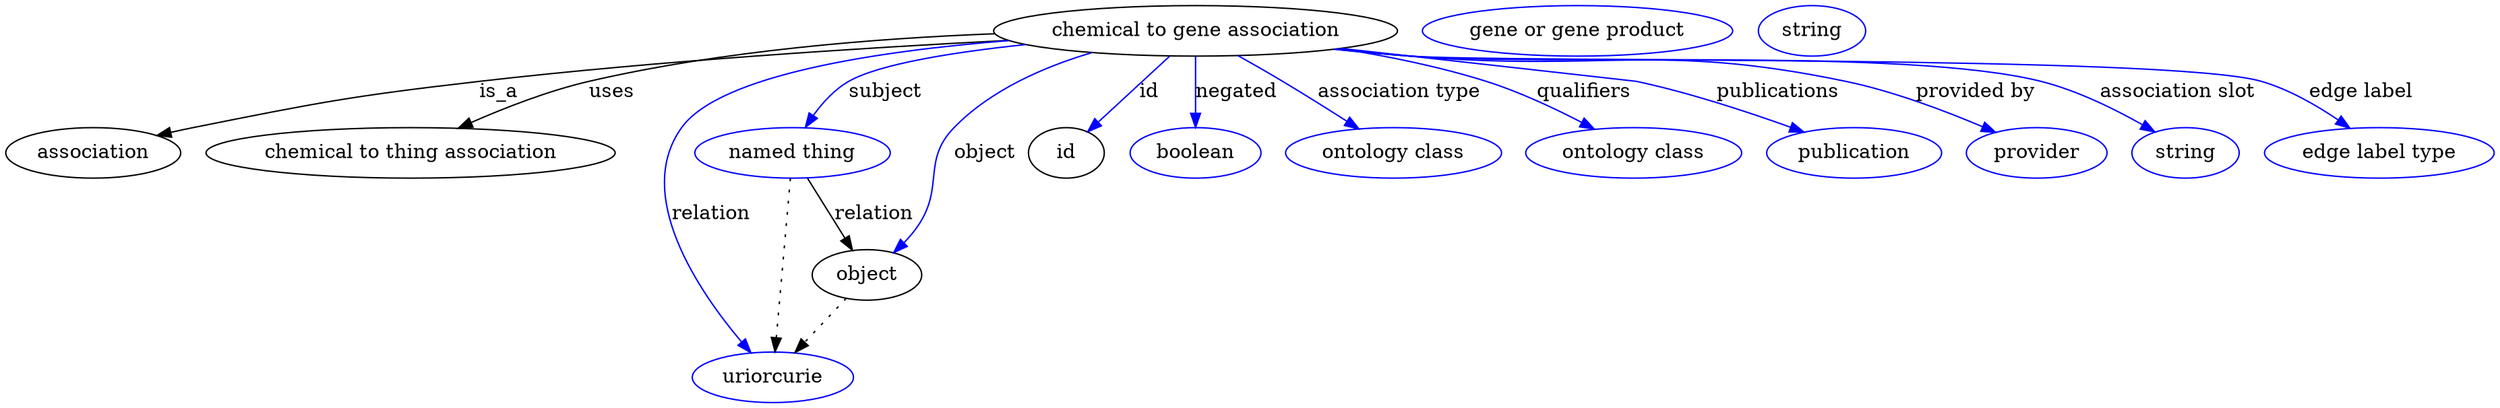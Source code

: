 digraph {
	graph [bb="0,0,1473.4,283"];
	node [label="\N"];
	"chemical to gene association"	 [height=0.5,
		label="chemical to gene association",
		pos="710.05,265",
		width=3.1233];
	association	 [height=0.5,
		pos="50.046,178",
		width=1.3902];
	"chemical to gene association" -> association	 [label=is_a,
		lp="283.05,221.5",
		pos="e,87.663,190.07 602.55,259.7 513.64,254.48 384.23,244.91 272.05,229 198.86,218.62 180.7,214.14 109.05,196 105.24,195.04 101.32,193.98 \
97.387,192.88"];
	"chemical to thing association"	 [height=0.5,
		pos="232.05,178",
		width=3.1775];
	"chemical to gene association" -> "chemical to thing association"	 [label=uses,
		lp="348.05,221.5",
		pos="e,260.51,195.45 603.6,259.01 511.12,253.03 384.61,242.75 336.05,229 312.83,222.43 288.53,210.81 269.26,200.32"];
	subject	 [color=blue,
		height=0.5,
		label="named thing",
		pos="457.05,178",
		width=1.5346];
	"chemical to gene association" -> subject	 [color=blue,
		label=subject,
		lp="514.55,221.5",
		pos="e,465.82,195.95 612.91,255.84 565.73,249.99 514.99,241.18 495.05,229 485.33,223.07 477.28,213.65 471.13,204.51",
		style=solid];
	relation	 [color=blue,
		height=0.5,
		label=uriorcurie,
		pos="444.05,18",
		width=1.2638];
	"chemical to gene association" -> relation	 [color=blue,
		label=relation,
		lp="405.05,134.5",
		pos="e,430.38,35.171 607.05,257.61 523.92,249.09 416.97,231.41 393.05,196 360.73,148.16 398.86,79.833 424.5,43.314",
		style=solid];
	object	 [height=0.5,
		pos="504.05,91",
		width=0.9027];
	"chemical to gene association" -> object	 [color=blue,
		label=object,
		lp="574.05,178",
		pos="e,517.4,107.63 649.82,249.77 618.61,239.2 581.94,222.19 557.05,196 534.36,172.13 545.81,155.91 530.05,127 528.01,123.27 525.65,119.48 \
523.19,115.82",
		style=solid];
	id	 [height=0.5,
		pos="627.05,178",
		width=0.75];
	"chemical to gene association" -> id	 [color=blue,
		label=id,
		lp="679.55,221.5",
		pos="e,641.72,193.39 692.85,246.97 680.11,233.62 662.65,215.32 648.92,200.93",
		style=solid];
	negated	 [color=blue,
		height=0.5,
		label=boolean,
		pos="710.05,178",
		width=1.0652];
	"chemical to gene association" -> negated	 [color=blue,
		label=negated,
		lp="731.55,221.5",
		pos="e,710.05,196 710.05,246.97 710.05,235.19 710.05,219.56 710.05,206.16",
		style=solid];
	"association type"	 [color=blue,
		height=0.5,
		label="ontology class",
		pos="828.05,178",
		width=1.7151];
	"chemical to gene association" -> "association type"	 [color=blue,
		label="association type",
		lp="821.05,221.5",
		pos="e,805.01,194.99 733.92,247.39 752.07,234.01 777.19,215.49 796.92,200.95",
		style=solid];
	qualifiers	 [color=blue,
		height=0.5,
		label="ontology class",
		pos="969.05,178",
		width=1.7151];
	"chemical to gene association" -> qualifiers	 [color=blue,
		label=qualifiers,
		lp="930.05,221.5",
		pos="e,941.86,194.21 786.37,251.74 812.95,246.08 842.7,238.53 869.05,229 890.99,221.06 914.29,209.39 932.87,199.21",
		style=solid];
	publications	 [color=blue,
		height=0.5,
		label=publication,
		pos="1099,178",
		width=1.3902];
	"chemical to gene association" -> publications	 [color=blue,
		label=publications,
		lp="1040.5,221.5",
		pos="e,1067.1,191.94 792.72,252.72 805.87,250.79 819.33,248.83 832.05,247 888.91,238.81 904.32,242.97 960.05,229 993.58,220.59 1030.2,\
206.94 1057.5,195.88",
		style=solid];
	"provided by"	 [color=blue,
		height=0.5,
		label=provider,
		pos="1207,178",
		width=1.1193];
	"chemical to gene association" -> "provided by"	 [color=blue,
		label="provided by",
		lp="1159,221.5",
		pos="e,1180.1,191.43 790.33,252.3 804.22,250.35 818.53,248.49 832.05,247 941.01,234.99 971.18,253.43 1078,229 1110.5,221.58 1145.6,207.28 \
1170.9,195.71",
		style=solid];
	"association slot"	 [color=blue,
		height=0.5,
		label=string,
		pos="1296,178",
		width=0.84854];
	"chemical to gene association" -> "association slot"	 [color=blue,
		label="association slot",
		lp="1276,221.5",
		pos="e,1275.6,191.68 789.32,252.16 803.51,250.19 818.2,248.36 832.05,247 912.65,239.08 1117.8,249.86 1196,229 1221.4,222.24 1247.8,208.48 \
1267,196.95",
		style=solid];
	"edge label"	 [color=blue,
		height=0.5,
		label="edge label type",
		pos="1409,178",
		width=1.7873];
	"chemical to gene association" -> "edge label"	 [color=blue,
		label="edge label",
		lp="1382,221.5",
		pos="e,1387.2,194.95 788.65,252.11 803.05,250.12 817.97,248.29 832.05,247 940.55,237.03 1217.4,259.48 1322,229 1342.3,223.09 1362.8,211.42 \
1378.8,200.74",
		style=solid];
	subject -> relation	 [pos="e,445.53,36.223 455.58,159.96 453.34,132.35 449.03,79.375 446.36,46.525",
		style=dotted];
	subject -> object	 [label=relation,
		lp="505.05,134.5",
		pos="e,494.64,108.41 466.78,159.97 473.43,147.68 482.33,131.2 489.77,117.42"];
	object -> relation	 [pos="e,458.23,35.261 490.43,74.435 482.85,65.207 473.25,53.528 464.75,43.191",
		style=dotted];
	"chemical to gene association_object"	 [color=blue,
		height=0.5,
		label="gene or gene product",
		pos="926.05,265",
		width=2.3651];
	association_id	 [color=blue,
		height=0.5,
		label=string,
		pos="1060,265",
		width=0.84854];
}
